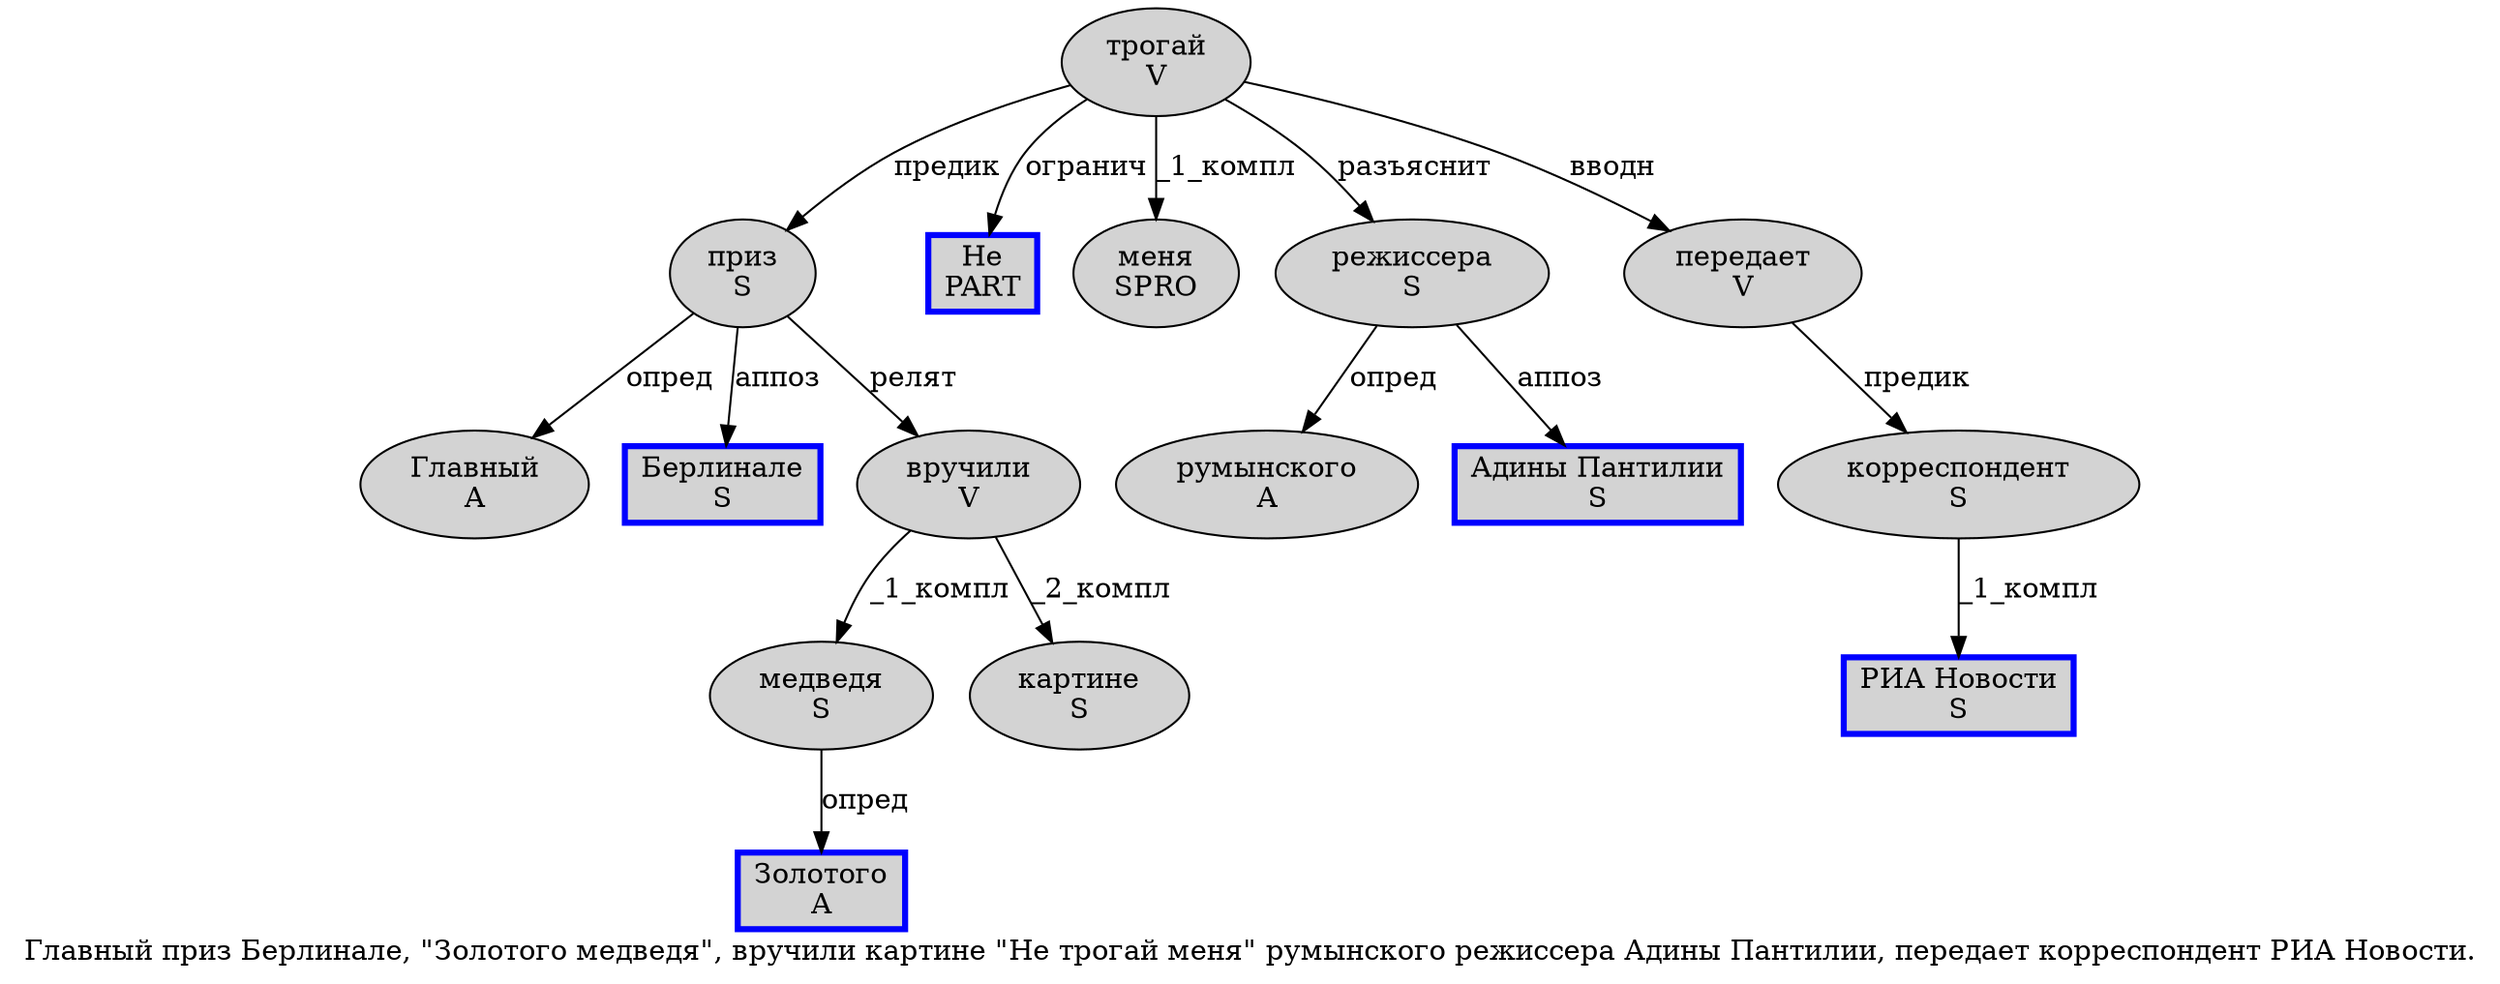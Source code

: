 digraph SENTENCE_1262 {
	graph [label="Главный приз Берлинале, \"Золотого медведя\", вручили картине \"Не трогай меня\" румынского режиссера Адины Пантилии, передает корреспондент РИА Новости."]
	node [style=filled]
		0 [label="Главный
A" color="" fillcolor=lightgray penwidth=1 shape=ellipse]
		1 [label="приз
S" color="" fillcolor=lightgray penwidth=1 shape=ellipse]
		2 [label="Берлинале
S" color=blue fillcolor=lightgray penwidth=3 shape=box]
		5 [label="Золотого
A" color=blue fillcolor=lightgray penwidth=3 shape=box]
		6 [label="медведя
S" color="" fillcolor=lightgray penwidth=1 shape=ellipse]
		9 [label="вручили
V" color="" fillcolor=lightgray penwidth=1 shape=ellipse]
		10 [label="картине
S" color="" fillcolor=lightgray penwidth=1 shape=ellipse]
		12 [label="Не
PART" color=blue fillcolor=lightgray penwidth=3 shape=box]
		13 [label="трогай
V" color="" fillcolor=lightgray penwidth=1 shape=ellipse]
		14 [label="меня
SPRO" color="" fillcolor=lightgray penwidth=1 shape=ellipse]
		16 [label="румынского
A" color="" fillcolor=lightgray penwidth=1 shape=ellipse]
		17 [label="режиссера
S" color="" fillcolor=lightgray penwidth=1 shape=ellipse]
		18 [label="Адины Пантилии
S" color=blue fillcolor=lightgray penwidth=3 shape=box]
		20 [label="передает
V" color="" fillcolor=lightgray penwidth=1 shape=ellipse]
		21 [label="корреспондент
S" color="" fillcolor=lightgray penwidth=1 shape=ellipse]
		22 [label="РИА Новости
S" color=blue fillcolor=lightgray penwidth=3 shape=box]
			1 -> 0 [label="опред"]
			1 -> 2 [label="аппоз"]
			1 -> 9 [label="релят"]
			20 -> 21 [label="предик"]
			6 -> 5 [label="опред"]
			9 -> 6 [label="_1_компл"]
			9 -> 10 [label="_2_компл"]
			17 -> 16 [label="опред"]
			17 -> 18 [label="аппоз"]
			13 -> 1 [label="предик"]
			13 -> 12 [label="огранич"]
			13 -> 14 [label="_1_компл"]
			13 -> 17 [label="разъяснит"]
			13 -> 20 [label="вводн"]
			21 -> 22 [label="_1_компл"]
}